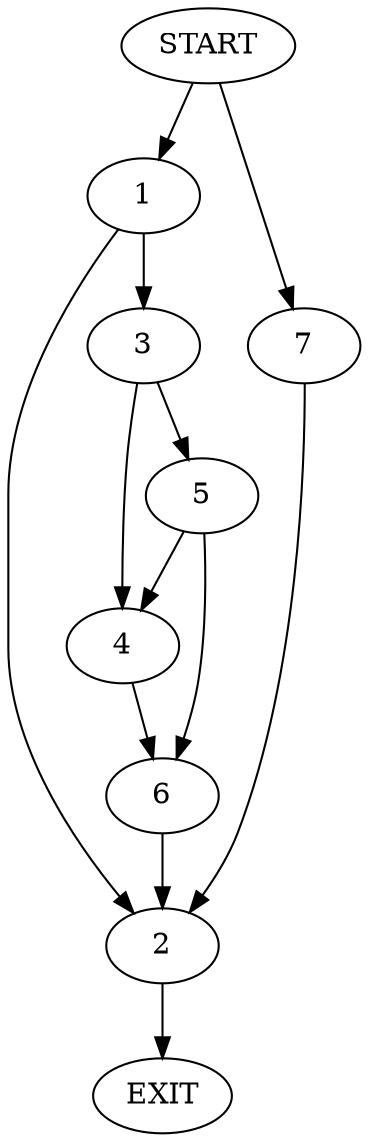 digraph {
0 [label="START"]
8 [label="EXIT"]
0 -> 1
1 -> 2
1 -> 3
2 -> 8
3 -> 4
3 -> 5
4 -> 6
5 -> 6
5 -> 4
6 -> 2
0 -> 7
7 -> 2
}
